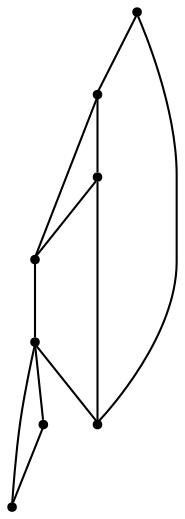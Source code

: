 graph {
  node [shape=point,comment="{\"directed\":false,\"doi\":\"10.1007/978-3-030-92931-2_8\",\"figure\":\"7\"}"]

  v0 [pos="1149.083054652144,282.8855062423545"]
  v1 [pos="1024.171524842616,330.43405306782415"]
  v2 [pos="857.9367120558084,416.19673575515503"]
  v3 [pos="937.7410665045248,415.8592125706348"]
  v4 [pos="766.2845636216184,415.9299220245132"]
  v5 [pos="772.5856035197213,336.1266728061418"]
  v6 [pos="835.4872663064874,478.74331731944943"]
  v7 [pos="620.5322160594824,282.88550624235455"]

  v4 -- v6 [id="-2",pos="766.2845636216184,415.9299220245132 835.4872663064874,478.74331731944943 835.4872663064874,478.74331731944943 835.4872663064874,478.74331731944943"]
  v7 -- v4 [id="-3",pos="620.5322160594824,282.88550624235455 766.2845636216184,415.9299220245132 766.2845636216184,415.9299220245132 766.2845636216184,415.9299220245132"]
  v7 -- v0 [id="-4",pos="620.5322160594824,282.88550624235455 1149.083054652144,282.8855062423545 1149.083054652144,282.8855062423545 1149.083054652144,282.8855062423545"]
  v0 -- v6 [id="-7",pos="1149.083054652144,282.8855062423545 1148.7037815347846,477.4682579946567 1148.7037815347846,477.4682579946567 1148.7037815347846,477.4682579946567 835.4872663064874,478.74331731944943 835.4872663064874,478.74331731944943 835.4872663064874,478.74331731944943"]
  v1 -- v2 [id="-9",pos="1024.171524842616,330.43405306782415 857.9367120558084,416.19673575515503 857.9367120558084,416.19673575515503 857.9367120558084,416.19673575515503"]
  v2 -- v4 [id="-11",pos="857.9367120558084,416.19673575515503 766.2845636216184,415.9299220245132 766.2845636216184,415.9299220245132 766.2845636216184,415.9299220245132"]
  v3 -- v2 [id="-12",pos="937.7410665045248,415.8592125706348 857.9367120558084,416.19673575515503 857.9367120558084,416.19673575515503 857.9367120558084,416.19673575515503"]
  v2 -- v5 [id="-13",pos="857.9367120558084,416.19673575515503 772.5856035197213,336.1266728061418 772.5856035197213,336.1266728061418 772.5856035197213,336.1266728061418"]
  v3 -- v0 [id="-14",pos="937.7410665045248,415.8592125706348 1149.083054652144,282.8855062423545 1149.083054652144,282.8855062423545 1149.083054652144,282.8855062423545"]
  v6 -- v3 [id="-15",pos="835.4872663064874,478.74331731944943 937.7410665045248,415.8592125706348 937.7410665045248,415.8592125706348 937.7410665045248,415.8592125706348"]
  v5 -- v1 [id="-17",pos="772.5856035197213,336.1266728061418 1024.171524842616,330.43405306782415 1024.171524842616,330.43405306782415 1024.171524842616,330.43405306782415"]
}